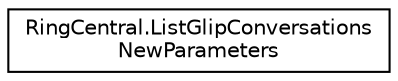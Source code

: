 digraph "Graphical Class Hierarchy"
{
 // LATEX_PDF_SIZE
  edge [fontname="Helvetica",fontsize="10",labelfontname="Helvetica",labelfontsize="10"];
  node [fontname="Helvetica",fontsize="10",shape=record];
  rankdir="LR";
  Node0 [label="RingCentral.ListGlipConversations\lNewParameters",height=0.2,width=0.4,color="black", fillcolor="white", style="filled",URL="$classRingCentral_1_1ListGlipConversationsNewParameters.html",tooltip="Query parameters for operation listGlipConversationsNew"];
}
